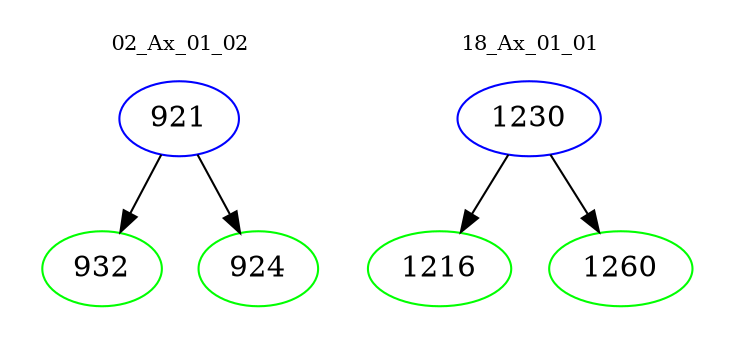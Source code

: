 digraph{
subgraph cluster_0 {
color = white
label = "02_Ax_01_02";
fontsize=10;
T0_921 [label="921", color="blue"]
T0_921 -> T0_932 [color="black"]
T0_932 [label="932", color="green"]
T0_921 -> T0_924 [color="black"]
T0_924 [label="924", color="green"]
}
subgraph cluster_1 {
color = white
label = "18_Ax_01_01";
fontsize=10;
T1_1230 [label="1230", color="blue"]
T1_1230 -> T1_1216 [color="black"]
T1_1216 [label="1216", color="green"]
T1_1230 -> T1_1260 [color="black"]
T1_1260 [label="1260", color="green"]
}
}
